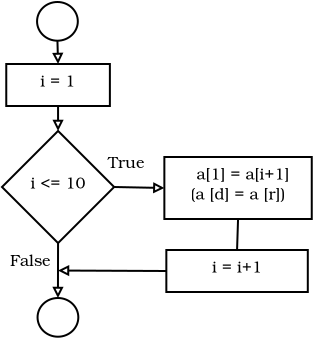 <?xml version="1.0" encoding="UTF-8"?>
<dia:diagram xmlns:dia="http://www.lysator.liu.se/~alla/dia/"><dia:layer name="Background" visible="true"><dia:object type="Flowchart - Box" version="0" id="O0"><dia:attribute name="obj_pos"><dia:point val="6.26,4.85"/></dia:attribute><dia:attribute name="obj_bb"><dia:rectangle val="6.21,4.8;11.491,7"/></dia:attribute><dia:attribute name="elem_corner"><dia:point val="6.26,4.85"/></dia:attribute><dia:attribute name="elem_width"><dia:real val="5.181"/></dia:attribute><dia:attribute name="elem_height"><dia:real val="2.1"/></dia:attribute><dia:attribute name="show_background"><dia:boolean val="true"/></dia:attribute><dia:attribute name="padding"><dia:real val="0.5"/></dia:attribute><dia:attribute name="text"><dia:composite type="text"><dia:attribute name="string"><dia:string>#    i = 1    #</dia:string></dia:attribute><dia:attribute name="font"><dia:font name="Bookman-Light"/></dia:attribute><dia:attribute name="height"><dia:real val="1"/></dia:attribute><dia:attribute name="pos"><dia:point val="8.85,6.2"/></dia:attribute><dia:attribute name="color"><dia:color val="#000000"/></dia:attribute><dia:attribute name="alignment"><dia:enum val="1"/></dia:attribute></dia:composite></dia:attribute></dia:object><dia:object type="Flowchart - Diamond" version="0" id="O1"><dia:attribute name="obj_pos"><dia:point val="6.047,8.197"/></dia:attribute><dia:attribute name="obj_bb"><dia:rectangle val="5.997,8.147;11.703,13.853"/></dia:attribute><dia:attribute name="elem_corner"><dia:point val="6.047,8.197"/></dia:attribute><dia:attribute name="elem_width"><dia:real val="5.606"/></dia:attribute><dia:attribute name="elem_height"><dia:real val="5.606"/></dia:attribute><dia:attribute name="show_background"><dia:boolean val="true"/></dia:attribute><dia:attribute name="padding"><dia:real val="0.354"/></dia:attribute><dia:attribute name="text"><dia:composite type="text"><dia:attribute name="string"><dia:string>#i &lt;= 10#</dia:string></dia:attribute><dia:attribute name="font"><dia:font name="Bookman-Light"/></dia:attribute><dia:attribute name="height"><dia:real val="1"/></dia:attribute><dia:attribute name="pos"><dia:point val="8.85,11.3"/></dia:attribute><dia:attribute name="color"><dia:color val="#000000"/></dia:attribute><dia:attribute name="alignment"><dia:enum val="1"/></dia:attribute></dia:composite></dia:attribute></dia:object><dia:object type="Flowchart - Box" version="0" id="O2"><dia:attribute name="obj_pos"><dia:point val="14.165,9.5"/></dia:attribute><dia:attribute name="obj_bb"><dia:rectangle val="14.115,9.45;21.585,12.65"/></dia:attribute><dia:attribute name="elem_corner"><dia:point val="14.165,9.5"/></dia:attribute><dia:attribute name="elem_width"><dia:real val="7.37"/></dia:attribute><dia:attribute name="elem_height"><dia:real val="3.1"/></dia:attribute><dia:attribute name="show_background"><dia:boolean val="true"/></dia:attribute><dia:attribute name="padding"><dia:real val="0.5"/></dia:attribute><dia:attribute name="text"><dia:composite type="text"><dia:attribute name="string"><dia:string>#   a[1] = a[i+1] 
(a [d] = a [r])#</dia:string></dia:attribute><dia:attribute name="font"><dia:font name="Bookman-Light"/></dia:attribute><dia:attribute name="height"><dia:real val="1"/></dia:attribute><dia:attribute name="pos"><dia:point val="17.85,10.85"/></dia:attribute><dia:attribute name="color"><dia:color val="#000000"/></dia:attribute><dia:attribute name="alignment"><dia:enum val="1"/></dia:attribute></dia:composite></dia:attribute></dia:object><dia:object type="Flowchart - Box" version="0" id="O3"><dia:attribute name="obj_pos"><dia:point val="14.264,14.15"/></dia:attribute><dia:attribute name="obj_bb"><dia:rectangle val="14.213,14.1;21.387,16.3"/></dia:attribute><dia:attribute name="elem_corner"><dia:point val="14.264,14.15"/></dia:attribute><dia:attribute name="elem_width"><dia:real val="7.073"/></dia:attribute><dia:attribute name="elem_height"><dia:real val="2.1"/></dia:attribute><dia:attribute name="show_background"><dia:boolean val="true"/></dia:attribute><dia:attribute name="padding"><dia:real val="0.5"/></dia:attribute><dia:attribute name="text"><dia:composite type="text"><dia:attribute name="string"><dia:string>#      i = i+1      #</dia:string></dia:attribute><dia:attribute name="font"><dia:font name="Bookman-Light"/></dia:attribute><dia:attribute name="height"><dia:real val="1"/></dia:attribute><dia:attribute name="pos"><dia:point val="17.8,15.5"/></dia:attribute><dia:attribute name="color"><dia:color val="#000000"/></dia:attribute><dia:attribute name="alignment"><dia:enum val="1"/></dia:attribute></dia:composite></dia:attribute></dia:object><dia:object type="Flowchart - Ellipse" version="0" id="O4"><dia:attribute name="obj_pos"><dia:point val="7.8,1.75"/></dia:attribute><dia:attribute name="obj_bb"><dia:rectangle val="7.75,1.7;9.888,3.736"/></dia:attribute><dia:attribute name="elem_corner"><dia:point val="7.8,1.75"/></dia:attribute><dia:attribute name="elem_width"><dia:real val="2.038"/></dia:attribute><dia:attribute name="elem_height"><dia:real val="1.936"/></dia:attribute><dia:attribute name="show_background"><dia:boolean val="true"/></dia:attribute><dia:attribute name="padding"><dia:real val="0.354"/></dia:attribute><dia:attribute name="text"><dia:composite type="text"><dia:attribute name="string"><dia:string>##</dia:string></dia:attribute><dia:attribute name="font"><dia:font name="Bookman-Light"/></dia:attribute><dia:attribute name="height"><dia:real val="1"/></dia:attribute><dia:attribute name="pos"><dia:point val="8.819,3.018"/></dia:attribute><dia:attribute name="color"><dia:color val="#000000"/></dia:attribute><dia:attribute name="alignment"><dia:enum val="1"/></dia:attribute></dia:composite></dia:attribute></dia:object><dia:object type="Flowchart - Ellipse" version="0" id="O5"><dia:attribute name="obj_pos"><dia:point val="7.825,16.55"/></dia:attribute><dia:attribute name="obj_bb"><dia:rectangle val="7.775,16.5;9.913,18.536"/></dia:attribute><dia:attribute name="elem_corner"><dia:point val="7.825,16.55"/></dia:attribute><dia:attribute name="elem_width"><dia:real val="2.038"/></dia:attribute><dia:attribute name="elem_height"><dia:real val="1.936"/></dia:attribute><dia:attribute name="show_background"><dia:boolean val="true"/></dia:attribute><dia:attribute name="padding"><dia:real val="0.354"/></dia:attribute><dia:attribute name="text"><dia:composite type="text"><dia:attribute name="string"><dia:string>##</dia:string></dia:attribute><dia:attribute name="font"><dia:font name="Bookman-Light"/></dia:attribute><dia:attribute name="height"><dia:real val="1"/></dia:attribute><dia:attribute name="pos"><dia:point val="8.844,17.818"/></dia:attribute><dia:attribute name="color"><dia:color val="#000000"/></dia:attribute><dia:attribute name="alignment"><dia:enum val="1"/></dia:attribute></dia:composite></dia:attribute></dia:object><dia:object type="Standard - Line" version="0" id="O6"><dia:attribute name="obj_pos"><dia:point val="8.819,3.686"/></dia:attribute><dia:attribute name="obj_bb"><dia:rectangle val="8.449,3.634;9.251,4.911"/></dia:attribute><dia:attribute name="conn_endpoints"><dia:point val="8.819,3.686"/><dia:point val="8.85,4.85"/></dia:attribute><dia:attribute name="numcp"><dia:int val="1"/></dia:attribute><dia:attribute name="line_width"><dia:real val="0.1"/></dia:attribute><dia:attribute name="end_arrow"><dia:enum val="2"/></dia:attribute><dia:attribute name="end_arrow_length"><dia:real val="0.4"/></dia:attribute><dia:attribute name="end_arrow_width"><dia:real val="0.4"/></dia:attribute><dia:connections><dia:connection handle="0" to="O4" connection="12"/><dia:connection handle="1" to="O0" connection="2"/></dia:connections></dia:object><dia:object type="Standard - Line" version="0" id="O7"><dia:attribute name="obj_pos"><dia:point val="8.85,6.95"/></dia:attribute><dia:attribute name="obj_bb"><dia:rectangle val="8.45,6.9;9.25,8.247"/></dia:attribute><dia:attribute name="conn_endpoints"><dia:point val="8.85,6.95"/><dia:point val="8.85,8.197"/></dia:attribute><dia:attribute name="numcp"><dia:int val="1"/></dia:attribute><dia:attribute name="line_width"><dia:real val="0.1"/></dia:attribute><dia:attribute name="end_arrow"><dia:enum val="2"/></dia:attribute><dia:attribute name="end_arrow_length"><dia:real val="0.4"/></dia:attribute><dia:attribute name="end_arrow_width"><dia:real val="0.4"/></dia:attribute><dia:connections><dia:connection handle="0" to="O0" connection="13"/><dia:connection handle="1" to="O1" connection="0"/></dia:connections></dia:object><dia:object type="Standard - Line" version="0" id="O8"><dia:attribute name="obj_pos"><dia:point val="11.653,11"/></dia:attribute><dia:attribute name="obj_bb"><dia:rectangle val="11.602,10.649;14.223,11.451"/></dia:attribute><dia:attribute name="conn_endpoints"><dia:point val="11.653,11"/><dia:point val="14.165,11.05"/></dia:attribute><dia:attribute name="numcp"><dia:int val="1"/></dia:attribute><dia:attribute name="line_width"><dia:real val="0.1"/></dia:attribute><dia:attribute name="end_arrow"><dia:enum val="2"/></dia:attribute><dia:attribute name="end_arrow_length"><dia:real val="0.4"/></dia:attribute><dia:attribute name="end_arrow_width"><dia:real val="0.4"/></dia:attribute><dia:connections><dia:connection handle="0" to="O1" connection="4"/><dia:connection handle="1" to="O2" connection="7"/></dia:connections></dia:object><dia:object type="Standard - Line" version="0" id="O9"><dia:attribute name="obj_pos"><dia:point val="17.85,12.6"/></dia:attribute><dia:attribute name="obj_bb"><dia:rectangle val="17.748,12.548;17.902,14.202"/></dia:attribute><dia:attribute name="conn_endpoints"><dia:point val="17.85,12.6"/><dia:point val="17.8,14.15"/></dia:attribute><dia:attribute name="numcp"><dia:int val="1"/></dia:attribute><dia:connections><dia:connection handle="0" to="O2" connection="13"/><dia:connection handle="1" to="O3" connection="2"/></dia:connections></dia:object><dia:object type="Standard - Line" version="0" id="O10"><dia:attribute name="obj_pos"><dia:point val="8.85,13.803"/></dia:attribute><dia:attribute name="obj_bb"><dia:rectangle val="8.444,13.753;9.244,16.601"/></dia:attribute><dia:attribute name="conn_endpoints"><dia:point val="8.85,13.803"/><dia:point val="8.844,16.55"/></dia:attribute><dia:attribute name="numcp"><dia:int val="1"/></dia:attribute><dia:attribute name="line_width"><dia:real val="0.1"/></dia:attribute><dia:attribute name="end_arrow"><dia:enum val="2"/></dia:attribute><dia:attribute name="end_arrow_length"><dia:real val="0.4"/></dia:attribute><dia:attribute name="end_arrow_width"><dia:real val="0.4"/></dia:attribute><dia:connections><dia:connection handle="0" to="O1" connection="8"/><dia:connection handle="1" to="O5" connection="4"/></dia:connections></dia:object><dia:object type="Standard - Line" version="0" id="O11"><dia:attribute name="obj_pos"><dia:point val="8.847,15.177"/></dia:attribute><dia:attribute name="obj_bb"><dia:rectangle val="8.795,14.776;14.314,15.577"/></dia:attribute><dia:attribute name="conn_endpoints"><dia:point val="8.847,15.177"/><dia:point val="14.264,15.2"/></dia:attribute><dia:attribute name="numcp"><dia:int val="1"/></dia:attribute><dia:attribute name="line_width"><dia:real val="0.1"/></dia:attribute><dia:attribute name="start_arrow"><dia:enum val="2"/></dia:attribute><dia:attribute name="start_arrow_length"><dia:real val="0.4"/></dia:attribute><dia:attribute name="start_arrow_width"><dia:real val="0.4"/></dia:attribute><dia:connections><dia:connection handle="0" to="O10" connection="0"/><dia:connection handle="1" to="O3" connection="7"/></dia:connections></dia:object><dia:object type="Standard - Text" version="0" id="O12"><dia:attribute name="obj_pos"><dia:point val="11.65,9.7"/></dia:attribute><dia:attribute name="obj_bb"><dia:rectangle val="11.6,8.85;11.65,10"/></dia:attribute><dia:attribute name="text"><dia:composite type="text"><dia:attribute name="string"><dia:string>##</dia:string></dia:attribute><dia:attribute name="font"><dia:font name="Bookman-Demi"/></dia:attribute><dia:attribute name="height"><dia:real val="1"/></dia:attribute><dia:attribute name="pos"><dia:point val="11.65,9.7"/></dia:attribute><dia:attribute name="color"><dia:color val="#000000"/></dia:attribute><dia:attribute name="alignment"><dia:enum val="1"/></dia:attribute></dia:composite></dia:attribute></dia:object><dia:object type="Standard - Text" version="0" id="O13"><dia:attribute name="obj_pos"><dia:point val="12.25,10.05"/></dia:attribute><dia:attribute name="obj_bb"><dia:rectangle val="11.249,9.2;13.301,10.35"/></dia:attribute><dia:attribute name="text"><dia:composite type="text"><dia:attribute name="string"><dia:string>#True#</dia:string></dia:attribute><dia:attribute name="font"><dia:font name="Bookman-Light"/></dia:attribute><dia:attribute name="height"><dia:real val="1"/></dia:attribute><dia:attribute name="pos"><dia:point val="12.25,10.05"/></dia:attribute><dia:attribute name="color"><dia:color val="#000000"/></dia:attribute><dia:attribute name="alignment"><dia:enum val="1"/></dia:attribute></dia:composite></dia:attribute></dia:object><dia:object type="Standard - Text" version="0" id="O14"><dia:attribute name="obj_pos"><dia:point val="7.45,14.95"/></dia:attribute><dia:attribute name="obj_bb"><dia:rectangle val="6.256,14.1;8.694,15.25"/></dia:attribute><dia:attribute name="text"><dia:composite type="text"><dia:attribute name="string"><dia:string>#False#</dia:string></dia:attribute><dia:attribute name="font"><dia:font name="Bookman-Light"/></dia:attribute><dia:attribute name="height"><dia:real val="1"/></dia:attribute><dia:attribute name="pos"><dia:point val="7.45,14.95"/></dia:attribute><dia:attribute name="color"><dia:color val="#000000"/></dia:attribute><dia:attribute name="alignment"><dia:enum val="1"/></dia:attribute></dia:composite></dia:attribute></dia:object></dia:layer></dia:diagram>
